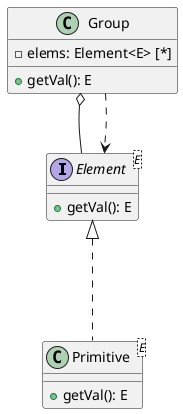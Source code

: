 @startuml

interface Element<E> {
  + getVal(): E
}

class Primitive<E> {
  + getVal(): E
}

class Group  {
  - elems: Element<E> [*]
  + getVal(): E
}

Group     o-- Element
Group     ..> Element
Primitive ..up.|> Element

@enduml
